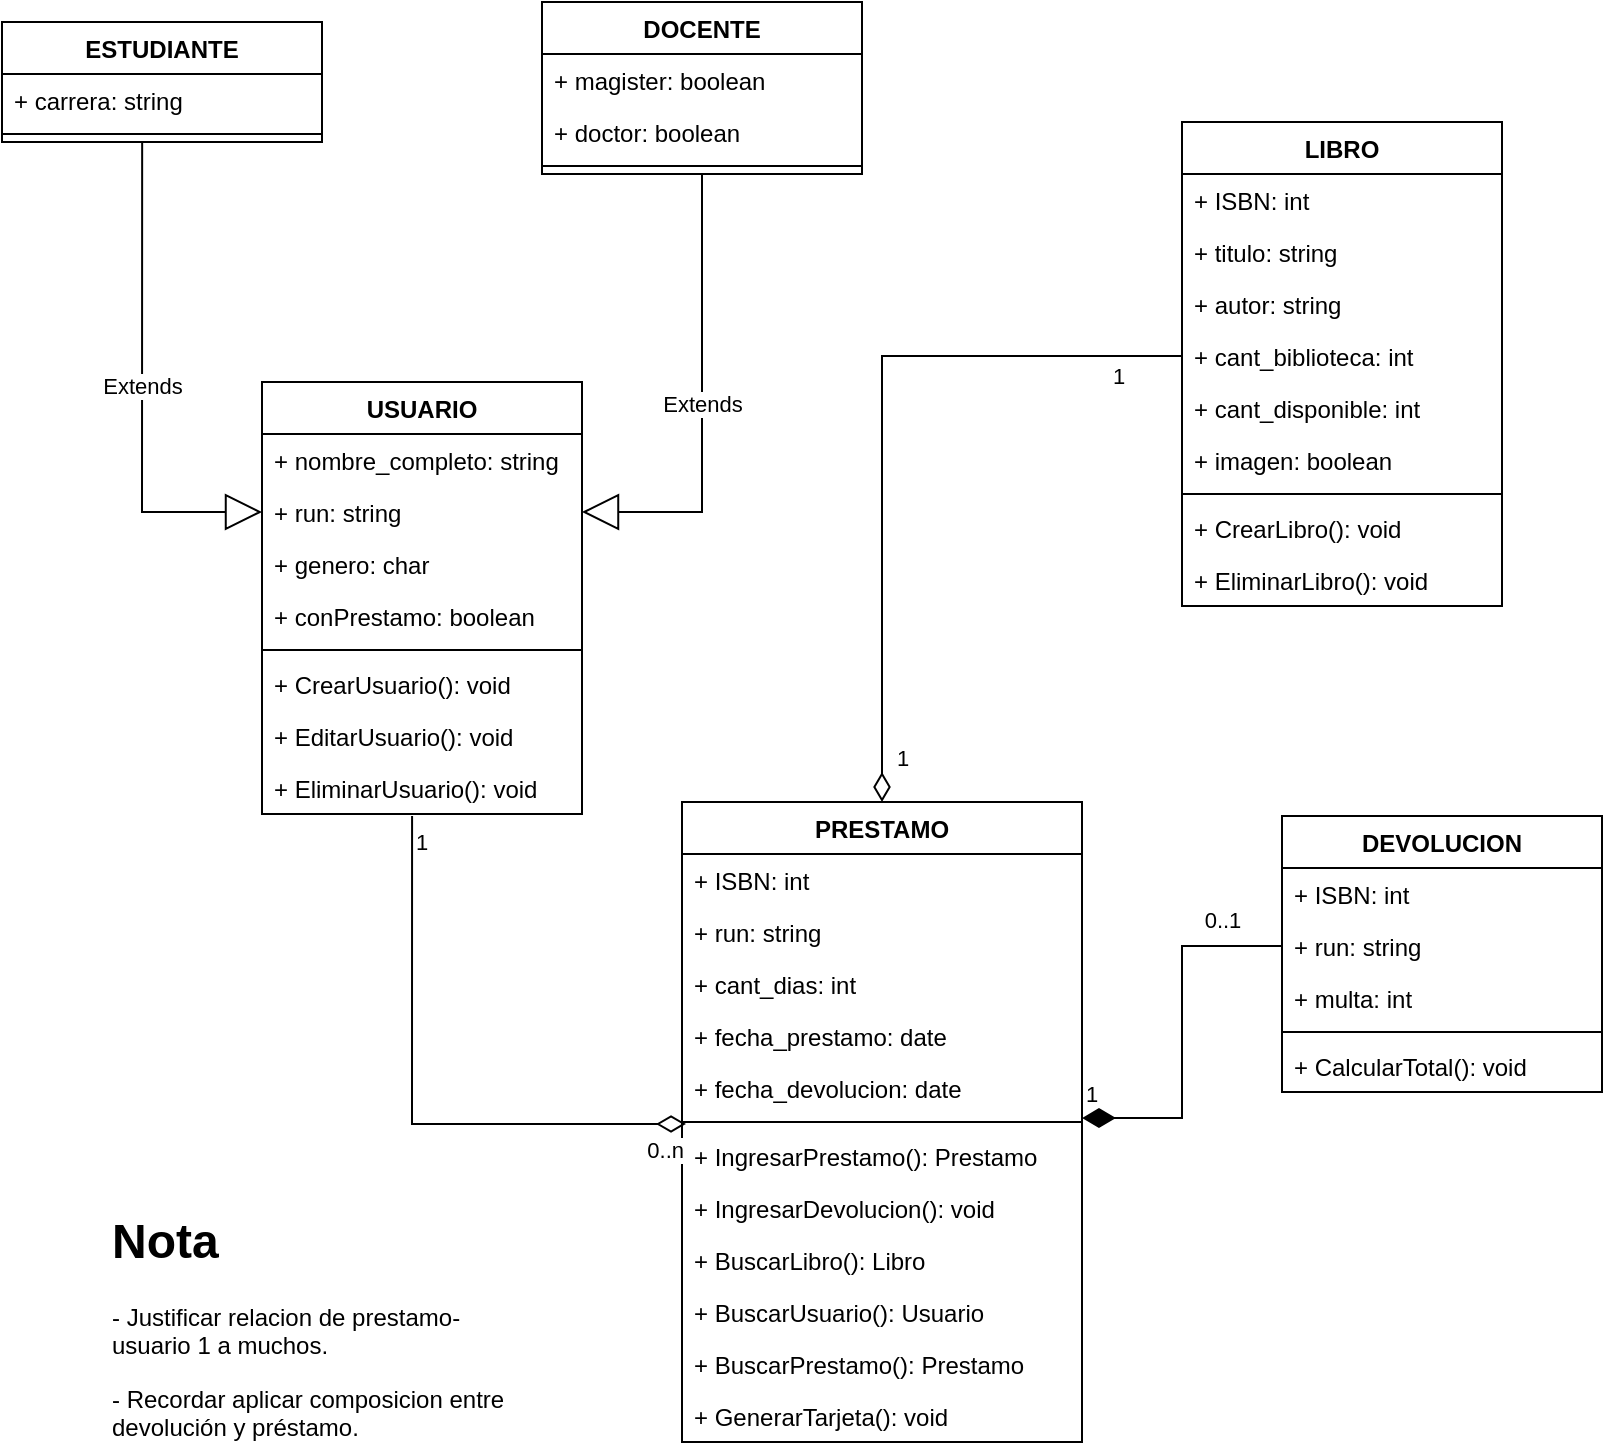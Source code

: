 <mxfile version="20.3.0" type="device" pages="3"><diagram id="mNgIBa38I0x3JVY9VRNn" name="Página-1"><mxGraphModel dx="1262" dy="861" grid="1" gridSize="10" guides="1" tooltips="1" connect="1" arrows="1" fold="1" page="1" pageScale="1" pageWidth="827" pageHeight="1169" math="0" shadow="0"><root><mxCell id="0"/><mxCell id="1" parent="0"/><mxCell id="Ks_kOupfCcNhYlyn3guV-5" value="DOCENTE" style="swimlane;fontStyle=1;align=center;verticalAlign=top;childLayout=stackLayout;horizontal=1;startSize=26;horizontalStack=0;resizeParent=1;resizeParentMax=0;resizeLast=0;collapsible=1;marginBottom=0;" parent="1" vertex="1"><mxGeometry x="280" y="40" width="160" height="86" as="geometry"/></mxCell><mxCell id="Ks_kOupfCcNhYlyn3guV-6" value="+ magister: boolean" style="text;strokeColor=none;fillColor=none;align=left;verticalAlign=top;spacingLeft=4;spacingRight=4;overflow=hidden;rotatable=0;points=[[0,0.5],[1,0.5]];portConstraint=eastwest;" parent="Ks_kOupfCcNhYlyn3guV-5" vertex="1"><mxGeometry y="26" width="160" height="26" as="geometry"/></mxCell><mxCell id="Ks_kOupfCcNhYlyn3guV-21" value="+ doctor: boolean" style="text;strokeColor=none;fillColor=none;align=left;verticalAlign=top;spacingLeft=4;spacingRight=4;overflow=hidden;rotatable=0;points=[[0,0.5],[1,0.5]];portConstraint=eastwest;" parent="Ks_kOupfCcNhYlyn3guV-5" vertex="1"><mxGeometry y="52" width="160" height="26" as="geometry"/></mxCell><mxCell id="Ks_kOupfCcNhYlyn3guV-7" value="" style="line;strokeWidth=1;fillColor=none;align=left;verticalAlign=middle;spacingTop=-1;spacingLeft=3;spacingRight=3;rotatable=0;labelPosition=right;points=[];portConstraint=eastwest;strokeColor=inherit;" parent="Ks_kOupfCcNhYlyn3guV-5" vertex="1"><mxGeometry y="78" width="160" height="8" as="geometry"/></mxCell><mxCell id="Ks_kOupfCcNhYlyn3guV-9" value="ESTUDIANTE" style="swimlane;fontStyle=1;align=center;verticalAlign=top;childLayout=stackLayout;horizontal=1;startSize=26;horizontalStack=0;resizeParent=1;resizeParentMax=0;resizeLast=0;collapsible=1;marginBottom=0;" parent="1" vertex="1"><mxGeometry x="10" y="50" width="160" height="60" as="geometry"/></mxCell><mxCell id="Ks_kOupfCcNhYlyn3guV-39" value="+ carrera: string" style="text;strokeColor=none;fillColor=none;align=left;verticalAlign=top;spacingLeft=4;spacingRight=4;overflow=hidden;rotatable=0;points=[[0,0.5],[1,0.5]];portConstraint=eastwest;" parent="Ks_kOupfCcNhYlyn3guV-9" vertex="1"><mxGeometry y="26" width="160" height="26" as="geometry"/></mxCell><mxCell id="Ks_kOupfCcNhYlyn3guV-11" value="" style="line;strokeWidth=1;fillColor=none;align=left;verticalAlign=middle;spacingTop=-1;spacingLeft=3;spacingRight=3;rotatable=0;labelPosition=right;points=[];portConstraint=eastwest;strokeColor=inherit;" parent="Ks_kOupfCcNhYlyn3guV-9" vertex="1"><mxGeometry y="52" width="160" height="8" as="geometry"/></mxCell><mxCell id="Ks_kOupfCcNhYlyn3guV-13" value="USUARIO" style="swimlane;fontStyle=1;align=center;verticalAlign=top;childLayout=stackLayout;horizontal=1;startSize=26;horizontalStack=0;resizeParent=1;resizeParentMax=0;resizeLast=0;collapsible=1;marginBottom=0;" parent="1" vertex="1"><mxGeometry x="140" y="230" width="160" height="216" as="geometry"/></mxCell><mxCell id="Ks_kOupfCcNhYlyn3guV-14" value="+ nombre_completo: string" style="text;strokeColor=none;fillColor=none;align=left;verticalAlign=top;spacingLeft=4;spacingRight=4;overflow=hidden;rotatable=0;points=[[0,0.5],[1,0.5]];portConstraint=eastwest;" parent="Ks_kOupfCcNhYlyn3guV-13" vertex="1"><mxGeometry y="26" width="160" height="26" as="geometry"/></mxCell><mxCell id="Ks_kOupfCcNhYlyn3guV-40" value="+ run: string" style="text;strokeColor=none;fillColor=none;align=left;verticalAlign=top;spacingLeft=4;spacingRight=4;overflow=hidden;rotatable=0;points=[[0,0.5],[1,0.5]];portConstraint=eastwest;" parent="Ks_kOupfCcNhYlyn3guV-13" vertex="1"><mxGeometry y="52" width="160" height="26" as="geometry"/></mxCell><mxCell id="Ks_kOupfCcNhYlyn3guV-41" value="+ genero: char" style="text;strokeColor=none;fillColor=none;align=left;verticalAlign=top;spacingLeft=4;spacingRight=4;overflow=hidden;rotatable=0;points=[[0,0.5],[1,0.5]];portConstraint=eastwest;" parent="Ks_kOupfCcNhYlyn3guV-13" vertex="1"><mxGeometry y="78" width="160" height="26" as="geometry"/></mxCell><mxCell id="ywiuVshDL7w90yFbQGKG-4" value="+ conPrestamo: boolean" style="text;strokeColor=none;fillColor=none;align=left;verticalAlign=top;spacingLeft=4;spacingRight=4;overflow=hidden;rotatable=0;points=[[0,0.5],[1,0.5]];portConstraint=eastwest;" parent="Ks_kOupfCcNhYlyn3guV-13" vertex="1"><mxGeometry y="104" width="160" height="26" as="geometry"/></mxCell><mxCell id="Ks_kOupfCcNhYlyn3guV-15" value="" style="line;strokeWidth=1;fillColor=none;align=left;verticalAlign=middle;spacingTop=-1;spacingLeft=3;spacingRight=3;rotatable=0;labelPosition=right;points=[];portConstraint=eastwest;strokeColor=inherit;" parent="Ks_kOupfCcNhYlyn3guV-13" vertex="1"><mxGeometry y="130" width="160" height="8" as="geometry"/></mxCell><mxCell id="Ks_kOupfCcNhYlyn3guV-16" value="+ CrearUsuario(): void" style="text;strokeColor=none;fillColor=none;align=left;verticalAlign=top;spacingLeft=4;spacingRight=4;overflow=hidden;rotatable=0;points=[[0,0.5],[1,0.5]];portConstraint=eastwest;" parent="Ks_kOupfCcNhYlyn3guV-13" vertex="1"><mxGeometry y="138" width="160" height="26" as="geometry"/></mxCell><mxCell id="ywiuVshDL7w90yFbQGKG-5" value="+ EditarUsuario(): void" style="text;strokeColor=none;fillColor=none;align=left;verticalAlign=top;spacingLeft=4;spacingRight=4;overflow=hidden;rotatable=0;points=[[0,0.5],[1,0.5]];portConstraint=eastwest;" parent="Ks_kOupfCcNhYlyn3guV-13" vertex="1"><mxGeometry y="164" width="160" height="26" as="geometry"/></mxCell><mxCell id="ywiuVshDL7w90yFbQGKG-6" value="+ EliminarUsuario(): void" style="text;strokeColor=none;fillColor=none;align=left;verticalAlign=top;spacingLeft=4;spacingRight=4;overflow=hidden;rotatable=0;points=[[0,0.5],[1,0.5]];portConstraint=eastwest;" parent="Ks_kOupfCcNhYlyn3guV-13" vertex="1"><mxGeometry y="190" width="160" height="26" as="geometry"/></mxCell><mxCell id="Ks_kOupfCcNhYlyn3guV-17" value="LIBRO" style="swimlane;fontStyle=1;align=center;verticalAlign=top;childLayout=stackLayout;horizontal=1;startSize=26;horizontalStack=0;resizeParent=1;resizeParentMax=0;resizeLast=0;collapsible=1;marginBottom=0;" parent="1" vertex="1"><mxGeometry x="600" y="100" width="160" height="242" as="geometry"/></mxCell><mxCell id="Ks_kOupfCcNhYlyn3guV-18" value="+ ISBN: int" style="text;strokeColor=none;fillColor=none;align=left;verticalAlign=top;spacingLeft=4;spacingRight=4;overflow=hidden;rotatable=0;points=[[0,0.5],[1,0.5]];portConstraint=eastwest;" parent="Ks_kOupfCcNhYlyn3guV-17" vertex="1"><mxGeometry y="26" width="160" height="26" as="geometry"/></mxCell><mxCell id="ywiuVshDL7w90yFbQGKG-7" value="+ titulo: string" style="text;strokeColor=none;fillColor=none;align=left;verticalAlign=top;spacingLeft=4;spacingRight=4;overflow=hidden;rotatable=0;points=[[0,0.5],[1,0.5]];portConstraint=eastwest;" parent="Ks_kOupfCcNhYlyn3guV-17" vertex="1"><mxGeometry y="52" width="160" height="26" as="geometry"/></mxCell><mxCell id="ywiuVshDL7w90yFbQGKG-8" value="+ autor: string" style="text;strokeColor=none;fillColor=none;align=left;verticalAlign=top;spacingLeft=4;spacingRight=4;overflow=hidden;rotatable=0;points=[[0,0.5],[1,0.5]];portConstraint=eastwest;" parent="Ks_kOupfCcNhYlyn3guV-17" vertex="1"><mxGeometry y="78" width="160" height="26" as="geometry"/></mxCell><mxCell id="ywiuVshDL7w90yFbQGKG-9" value="+ cant_biblioteca: int" style="text;strokeColor=none;fillColor=none;align=left;verticalAlign=top;spacingLeft=4;spacingRight=4;overflow=hidden;rotatable=0;points=[[0,0.5],[1,0.5]];portConstraint=eastwest;" parent="Ks_kOupfCcNhYlyn3guV-17" vertex="1"><mxGeometry y="104" width="160" height="26" as="geometry"/></mxCell><mxCell id="ywiuVshDL7w90yFbQGKG-10" value="+ cant_disponible: int" style="text;strokeColor=none;fillColor=none;align=left;verticalAlign=top;spacingLeft=4;spacingRight=4;overflow=hidden;rotatable=0;points=[[0,0.5],[1,0.5]];portConstraint=eastwest;" parent="Ks_kOupfCcNhYlyn3guV-17" vertex="1"><mxGeometry y="130" width="160" height="26" as="geometry"/></mxCell><mxCell id="ywiuVshDL7w90yFbQGKG-11" value="+ imagen: boolean" style="text;strokeColor=none;fillColor=none;align=left;verticalAlign=top;spacingLeft=4;spacingRight=4;overflow=hidden;rotatable=0;points=[[0,0.5],[1,0.5]];portConstraint=eastwest;" parent="Ks_kOupfCcNhYlyn3guV-17" vertex="1"><mxGeometry y="156" width="160" height="26" as="geometry"/></mxCell><mxCell id="Ks_kOupfCcNhYlyn3guV-19" value="" style="line;strokeWidth=1;fillColor=none;align=left;verticalAlign=middle;spacingTop=-1;spacingLeft=3;spacingRight=3;rotatable=0;labelPosition=right;points=[];portConstraint=eastwest;strokeColor=inherit;" parent="Ks_kOupfCcNhYlyn3guV-17" vertex="1"><mxGeometry y="182" width="160" height="8" as="geometry"/></mxCell><mxCell id="Ks_kOupfCcNhYlyn3guV-20" value="+ CrearLibro(): void" style="text;strokeColor=none;fillColor=none;align=left;verticalAlign=top;spacingLeft=4;spacingRight=4;overflow=hidden;rotatable=0;points=[[0,0.5],[1,0.5]];portConstraint=eastwest;" parent="Ks_kOupfCcNhYlyn3guV-17" vertex="1"><mxGeometry y="190" width="160" height="26" as="geometry"/></mxCell><mxCell id="ywiuVshDL7w90yFbQGKG-12" value="+ EliminarLibro(): void" style="text;strokeColor=none;fillColor=none;align=left;verticalAlign=top;spacingLeft=4;spacingRight=4;overflow=hidden;rotatable=0;points=[[0,0.5],[1,0.5]];portConstraint=eastwest;" parent="Ks_kOupfCcNhYlyn3guV-17" vertex="1"><mxGeometry y="216" width="160" height="26" as="geometry"/></mxCell><mxCell id="ywiuVshDL7w90yFbQGKG-24" value="PRESTAMO" style="swimlane;fontStyle=1;align=center;verticalAlign=top;childLayout=stackLayout;horizontal=1;startSize=26;horizontalStack=0;resizeParent=1;resizeParentMax=0;resizeLast=0;collapsible=1;marginBottom=0;" parent="1" vertex="1"><mxGeometry x="350" y="440" width="200" height="320" as="geometry"/></mxCell><mxCell id="ywiuVshDL7w90yFbQGKG-25" value="+ ISBN: int" style="text;strokeColor=none;fillColor=none;align=left;verticalAlign=top;spacingLeft=4;spacingRight=4;overflow=hidden;rotatable=0;points=[[0,0.5],[1,0.5]];portConstraint=eastwest;" parent="ywiuVshDL7w90yFbQGKG-24" vertex="1"><mxGeometry y="26" width="200" height="26" as="geometry"/></mxCell><mxCell id="ywiuVshDL7w90yFbQGKG-26" value="+ run: string" style="text;strokeColor=none;fillColor=none;align=left;verticalAlign=top;spacingLeft=4;spacingRight=4;overflow=hidden;rotatable=0;points=[[0,0.5],[1,0.5]];portConstraint=eastwest;" parent="ywiuVshDL7w90yFbQGKG-24" vertex="1"><mxGeometry y="52" width="200" height="26" as="geometry"/></mxCell><mxCell id="ywiuVshDL7w90yFbQGKG-39" value="+ cant_dias: int" style="text;strokeColor=none;fillColor=none;align=left;verticalAlign=top;spacingLeft=4;spacingRight=4;overflow=hidden;rotatable=0;points=[[0,0.5],[1,0.5]];portConstraint=eastwest;" parent="ywiuVshDL7w90yFbQGKG-24" vertex="1"><mxGeometry y="78" width="200" height="26" as="geometry"/></mxCell><mxCell id="ywiuVshDL7w90yFbQGKG-29" value="+ fecha_prestamo: date" style="text;strokeColor=none;fillColor=none;align=left;verticalAlign=top;spacingLeft=4;spacingRight=4;overflow=hidden;rotatable=0;points=[[0,0.5],[1,0.5]];portConstraint=eastwest;" parent="ywiuVshDL7w90yFbQGKG-24" vertex="1"><mxGeometry y="104" width="200" height="26" as="geometry"/></mxCell><mxCell id="ywiuVshDL7w90yFbQGKG-40" value="+ fecha_devolucion: date" style="text;strokeColor=none;fillColor=none;align=left;verticalAlign=top;spacingLeft=4;spacingRight=4;overflow=hidden;rotatable=0;points=[[0,0.5],[1,0.5]];portConstraint=eastwest;" parent="ywiuVshDL7w90yFbQGKG-24" vertex="1"><mxGeometry y="130" width="200" height="26" as="geometry"/></mxCell><mxCell id="ywiuVshDL7w90yFbQGKG-30" value="" style="line;strokeWidth=1;fillColor=none;align=left;verticalAlign=middle;spacingTop=-1;spacingLeft=3;spacingRight=3;rotatable=0;labelPosition=right;points=[];portConstraint=eastwest;strokeColor=inherit;" parent="ywiuVshDL7w90yFbQGKG-24" vertex="1"><mxGeometry y="156" width="200" height="8" as="geometry"/></mxCell><mxCell id="ywiuVshDL7w90yFbQGKG-42" value="+ IngresarPrestamo(): Prestamo" style="text;strokeColor=none;fillColor=none;align=left;verticalAlign=top;spacingLeft=4;spacingRight=4;overflow=hidden;rotatable=0;points=[[0,0.5],[1,0.5]];portConstraint=eastwest;" parent="ywiuVshDL7w90yFbQGKG-24" vertex="1"><mxGeometry y="164" width="200" height="26" as="geometry"/></mxCell><mxCell id="ywiuVshDL7w90yFbQGKG-44" value="+ IngresarDevolucion(): void" style="text;strokeColor=none;fillColor=none;align=left;verticalAlign=top;spacingLeft=4;spacingRight=4;overflow=hidden;rotatable=0;points=[[0,0.5],[1,0.5]];portConstraint=eastwest;" parent="ywiuVshDL7w90yFbQGKG-24" vertex="1"><mxGeometry y="190" width="200" height="26" as="geometry"/></mxCell><mxCell id="ywiuVshDL7w90yFbQGKG-45" value="+ BuscarLibro(): Libro" style="text;strokeColor=none;fillColor=none;align=left;verticalAlign=top;spacingLeft=4;spacingRight=4;overflow=hidden;rotatable=0;points=[[0,0.5],[1,0.5]];portConstraint=eastwest;" parent="ywiuVshDL7w90yFbQGKG-24" vertex="1"><mxGeometry y="216" width="200" height="26" as="geometry"/></mxCell><mxCell id="ywiuVshDL7w90yFbQGKG-46" value="+ BuscarUsuario(): Usuario" style="text;strokeColor=none;fillColor=none;align=left;verticalAlign=top;spacingLeft=4;spacingRight=4;overflow=hidden;rotatable=0;points=[[0,0.5],[1,0.5]];portConstraint=eastwest;" parent="ywiuVshDL7w90yFbQGKG-24" vertex="1"><mxGeometry y="242" width="200" height="26" as="geometry"/></mxCell><mxCell id="ywiuVshDL7w90yFbQGKG-47" value="+ BuscarPrestamo(): Prestamo" style="text;strokeColor=none;fillColor=none;align=left;verticalAlign=top;spacingLeft=4;spacingRight=4;overflow=hidden;rotatable=0;points=[[0,0.5],[1,0.5]];portConstraint=eastwest;" parent="ywiuVshDL7w90yFbQGKG-24" vertex="1"><mxGeometry y="268" width="200" height="26" as="geometry"/></mxCell><mxCell id="ywiuVshDL7w90yFbQGKG-41" value="+ GenerarTarjeta(): void" style="text;strokeColor=none;fillColor=none;align=left;verticalAlign=top;spacingLeft=4;spacingRight=4;overflow=hidden;rotatable=0;points=[[0,0.5],[1,0.5]];portConstraint=eastwest;" parent="ywiuVshDL7w90yFbQGKG-24" vertex="1"><mxGeometry y="294" width="200" height="26" as="geometry"/></mxCell><mxCell id="ywiuVshDL7w90yFbQGKG-48" value="DEVOLUCION" style="swimlane;fontStyle=1;align=center;verticalAlign=top;childLayout=stackLayout;horizontal=1;startSize=26;horizontalStack=0;resizeParent=1;resizeParentMax=0;resizeLast=0;collapsible=1;marginBottom=0;" parent="1" vertex="1"><mxGeometry x="650" y="447" width="160" height="138" as="geometry"/></mxCell><mxCell id="ywiuVshDL7w90yFbQGKG-49" value="+ ISBN: int" style="text;strokeColor=none;fillColor=none;align=left;verticalAlign=top;spacingLeft=4;spacingRight=4;overflow=hidden;rotatable=0;points=[[0,0.5],[1,0.5]];portConstraint=eastwest;" parent="ywiuVshDL7w90yFbQGKG-48" vertex="1"><mxGeometry y="26" width="160" height="26" as="geometry"/></mxCell><mxCell id="ywiuVshDL7w90yFbQGKG-50" value="+ run: string" style="text;strokeColor=none;fillColor=none;align=left;verticalAlign=top;spacingLeft=4;spacingRight=4;overflow=hidden;rotatable=0;points=[[0,0.5],[1,0.5]];portConstraint=eastwest;" parent="ywiuVshDL7w90yFbQGKG-48" vertex="1"><mxGeometry y="52" width="160" height="26" as="geometry"/></mxCell><mxCell id="a4HyWnvwHdu7u4Hzzxh6-2" value="+ multa: int" style="text;strokeColor=none;fillColor=none;align=left;verticalAlign=top;spacingLeft=4;spacingRight=4;overflow=hidden;rotatable=0;points=[[0,0.5],[1,0.5]];portConstraint=eastwest;" parent="ywiuVshDL7w90yFbQGKG-48" vertex="1"><mxGeometry y="78" width="160" height="26" as="geometry"/></mxCell><mxCell id="ywiuVshDL7w90yFbQGKG-55" value="" style="line;strokeWidth=1;fillColor=none;align=left;verticalAlign=middle;spacingTop=-1;spacingLeft=3;spacingRight=3;rotatable=0;labelPosition=right;points=[];portConstraint=eastwest;strokeColor=inherit;" parent="ywiuVshDL7w90yFbQGKG-48" vertex="1"><mxGeometry y="104" width="160" height="8" as="geometry"/></mxCell><mxCell id="ywiuVshDL7w90yFbQGKG-57" value="+ CalcularTotal(): void" style="text;strokeColor=none;fillColor=none;align=left;verticalAlign=top;spacingLeft=4;spacingRight=4;overflow=hidden;rotatable=0;points=[[0,0.5],[1,0.5]];portConstraint=eastwest;" parent="ywiuVshDL7w90yFbQGKG-48" vertex="1"><mxGeometry y="112" width="160" height="26" as="geometry"/></mxCell><mxCell id="a4HyWnvwHdu7u4Hzzxh6-3" value="1" style="endArrow=none;html=1;endSize=12;startArrow=diamondThin;startSize=14;startFill=1;edgeStyle=orthogonalEdgeStyle;align=left;verticalAlign=bottom;rounded=0;entryX=0;entryY=0.5;entryDx=0;entryDy=0;exitX=1;exitY=0.25;exitDx=0;exitDy=0;endFill=0;exitPerimeter=0;" parent="1" source="ywiuVshDL7w90yFbQGKG-30" target="ywiuVshDL7w90yFbQGKG-50" edge="1"><mxGeometry x="-1" y="3" relative="1" as="geometry"><mxPoint x="420" y="290" as="sourcePoint"/><mxPoint x="580" y="290" as="targetPoint"/></mxGeometry></mxCell><mxCell id="0SvaLJm8s6YwxKDm9lEc-1" value="0..1" style="edgeLabel;html=1;align=center;verticalAlign=middle;resizable=0;points=[];" vertex="1" connectable="0" parent="a4HyWnvwHdu7u4Hzzxh6-3"><mxGeometry x="0.68" y="-3" relative="1" as="geometry"><mxPoint y="-16" as="offset"/></mxGeometry></mxCell><mxCell id="a4HyWnvwHdu7u4Hzzxh6-4" value="" style="endArrow=diamondThin;html=1;endSize=12;startArrow=none;startSize=14;startFill=0;edgeStyle=orthogonalEdgeStyle;rounded=0;exitX=0.469;exitY=1.038;exitDx=0;exitDy=0;entryX=0.01;entryY=1.192;entryDx=0;entryDy=0;endFill=0;entryPerimeter=0;exitPerimeter=0;" parent="1" source="ywiuVshDL7w90yFbQGKG-6" target="ywiuVshDL7w90yFbQGKG-40" edge="1"><mxGeometry relative="1" as="geometry"><mxPoint x="300" y="347" as="sourcePoint"/><mxPoint x="300" y="610" as="targetPoint"/></mxGeometry></mxCell><mxCell id="a4HyWnvwHdu7u4Hzzxh6-5" value="1" style="edgeLabel;resizable=0;html=1;align=left;verticalAlign=top;" parent="a4HyWnvwHdu7u4Hzzxh6-4" connectable="0" vertex="1"><mxGeometry x="-1" relative="1" as="geometry"/></mxCell><mxCell id="a4HyWnvwHdu7u4Hzzxh6-6" value="0..n" style="edgeLabel;resizable=0;html=1;align=right;verticalAlign=top;" parent="a4HyWnvwHdu7u4Hzzxh6-4" connectable="0" vertex="1"><mxGeometry x="1" relative="1" as="geometry"/></mxCell><mxCell id="a4HyWnvwHdu7u4Hzzxh6-7" value="Extends" style="endArrow=block;endSize=16;endFill=0;html=1;rounded=0;exitX=0.5;exitY=1;exitDx=0;exitDy=0;entryX=1;entryY=0.5;entryDx=0;entryDy=0;" parent="1" source="Ks_kOupfCcNhYlyn3guV-5" target="Ks_kOupfCcNhYlyn3guV-40" edge="1"><mxGeometry width="160" relative="1" as="geometry"><mxPoint x="354.08" y="151.012" as="sourcePoint"/><mxPoint x="470" y="270" as="targetPoint"/><Array as="points"><mxPoint x="360" y="295"/></Array></mxGeometry></mxCell><mxCell id="a4HyWnvwHdu7u4Hzzxh6-9" value="Extends" style="endArrow=block;endSize=16;endFill=0;html=1;rounded=0;entryX=0;entryY=0.5;entryDx=0;entryDy=0;exitX=0.438;exitY=1;exitDx=0;exitDy=0;exitPerimeter=0;" parent="1" source="Ks_kOupfCcNhYlyn3guV-11" target="Ks_kOupfCcNhYlyn3guV-40" edge="1"><mxGeometry width="160" relative="1" as="geometry"><mxPoint x="80" y="110" as="sourcePoint"/><mxPoint y="313.99" as="targetPoint"/><Array as="points"><mxPoint x="80" y="295"/></Array></mxGeometry></mxCell><mxCell id="a4HyWnvwHdu7u4Hzzxh6-10" value="" style="endArrow=diamondThin;html=1;endSize=12;startArrow=none;startSize=14;startFill=0;edgeStyle=orthogonalEdgeStyle;align=left;verticalAlign=bottom;rounded=0;entryX=0.5;entryY=0;entryDx=0;entryDy=0;endFill=0;exitX=0;exitY=0.5;exitDx=0;exitDy=0;" parent="1" source="ywiuVshDL7w90yFbQGKG-9" target="ywiuVshDL7w90yFbQGKG-24" edge="1"><mxGeometry x="-1" y="3" relative="1" as="geometry"><mxPoint x="550" y="160" as="sourcePoint"/><mxPoint x="580" y="370" as="targetPoint"/></mxGeometry></mxCell><mxCell id="a4HyWnvwHdu7u4Hzzxh6-15" value="1" style="edgeLabel;html=1;align=center;verticalAlign=middle;resizable=0;points=[];" parent="a4HyWnvwHdu7u4Hzzxh6-10" vertex="1" connectable="0"><mxGeometry x="0.878" y="3" relative="1" as="geometry"><mxPoint x="7" y="1" as="offset"/></mxGeometry></mxCell><mxCell id="a4HyWnvwHdu7u4Hzzxh6-16" value="1" style="edgeLabel;html=1;align=center;verticalAlign=middle;resizable=0;points=[];" parent="a4HyWnvwHdu7u4Hzzxh6-10" vertex="1" connectable="0"><mxGeometry x="-0.883" relative="1" as="geometry"><mxPoint x="-10" y="10" as="offset"/></mxGeometry></mxCell><mxCell id="a4HyWnvwHdu7u4Hzzxh6-17" value="&lt;h1&gt;Nota&lt;/h1&gt;&lt;p&gt;- Justificar relacion de prestamo-usuario 1 a muchos.&lt;/p&gt;&lt;p&gt;- Recordar aplicar composicion entre devolución y préstamo.&lt;/p&gt;" style="text;html=1;strokeColor=none;fillColor=none;spacing=5;spacingTop=-20;whiteSpace=wrap;overflow=hidden;rounded=0;" parent="1" vertex="1"><mxGeometry x="60" y="640" width="220" height="120" as="geometry"/></mxCell></root></mxGraphModel></diagram><diagram id="lPnefy8IGAxARfAvp4rN" name="Página-2"><mxGraphModel dx="1422" dy="865" grid="1" gridSize="10" guides="1" tooltips="1" connect="1" arrows="1" fold="1" page="1" pageScale="1" pageWidth="827" pageHeight="1169" math="0" shadow="0"><root><mxCell id="0"/><mxCell id="1" parent="0"/><mxCell id="mWKZ7ZZ4ZUN2fUDsAPJV-1" value="Figura" style="swimlane;fontStyle=1;align=center;verticalAlign=top;childLayout=stackLayout;horizontal=1;startSize=26;horizontalStack=0;resizeParent=1;resizeParentMax=0;resizeLast=0;collapsible=1;marginBottom=0;" parent="1" vertex="1"><mxGeometry x="360" y="80" width="160" height="86" as="geometry"/></mxCell><mxCell id="mWKZ7ZZ4ZUN2fUDsAPJV-3" value="" style="line;strokeWidth=1;fillColor=none;align=left;verticalAlign=middle;spacingTop=-1;spacingLeft=3;spacingRight=3;rotatable=0;labelPosition=right;points=[];portConstraint=eastwest;strokeColor=inherit;" parent="mWKZ7ZZ4ZUN2fUDsAPJV-1" vertex="1"><mxGeometry y="26" width="160" height="8" as="geometry"/></mxCell><mxCell id="mWKZ7ZZ4ZUN2fUDsAPJV-4" value="+ calcularArea(): double&#10;" style="text;strokeColor=none;fillColor=none;align=left;verticalAlign=top;spacingLeft=4;spacingRight=4;overflow=hidden;rotatable=0;points=[[0,0.5],[1,0.5]];portConstraint=eastwest;" parent="mWKZ7ZZ4ZUN2fUDsAPJV-1" vertex="1"><mxGeometry y="34" width="160" height="26" as="geometry"/></mxCell><mxCell id="mWKZ7ZZ4ZUN2fUDsAPJV-5" value="+ calcularPerímetro(): double&#10;" style="text;strokeColor=none;fillColor=none;align=left;verticalAlign=top;spacingLeft=4;spacingRight=4;overflow=hidden;rotatable=0;points=[[0,0.5],[1,0.5]];portConstraint=eastwest;" parent="mWKZ7ZZ4ZUN2fUDsAPJV-1" vertex="1"><mxGeometry y="60" width="160" height="26" as="geometry"/></mxCell><mxCell id="mWKZ7ZZ4ZUN2fUDsAPJV-6" value="Cuadrado" style="swimlane;fontStyle=1;align=center;verticalAlign=top;childLayout=stackLayout;horizontal=1;startSize=26;horizontalStack=0;resizeParent=1;resizeParentMax=0;resizeLast=0;collapsible=1;marginBottom=0;" parent="1" vertex="1"><mxGeometry x="40" y="240" width="160" height="138" as="geometry"/></mxCell><mxCell id="mWKZ7ZZ4ZUN2fUDsAPJV-7" value="- lado: double" style="text;strokeColor=none;fillColor=none;align=left;verticalAlign=top;spacingLeft=4;spacingRight=4;overflow=hidden;rotatable=0;points=[[0,0.5],[1,0.5]];portConstraint=eastwest;" parent="mWKZ7ZZ4ZUN2fUDsAPJV-6" vertex="1"><mxGeometry y="26" width="160" height="26" as="geometry"/></mxCell><mxCell id="mWKZ7ZZ4ZUN2fUDsAPJV-8" value="" style="line;strokeWidth=1;fillColor=none;align=left;verticalAlign=middle;spacingTop=-1;spacingLeft=3;spacingRight=3;rotatable=0;labelPosition=right;points=[];portConstraint=eastwest;strokeColor=inherit;" parent="mWKZ7ZZ4ZUN2fUDsAPJV-6" vertex="1"><mxGeometry y="52" width="160" height="8" as="geometry"/></mxCell><mxCell id="mWKZ7ZZ4ZUN2fUDsAPJV-12" value="+ calcularArea(): double&#10;" style="text;strokeColor=none;fillColor=none;align=left;verticalAlign=top;spacingLeft=4;spacingRight=4;overflow=hidden;rotatable=0;points=[[0,0.5],[1,0.5]];portConstraint=eastwest;" parent="mWKZ7ZZ4ZUN2fUDsAPJV-6" vertex="1"><mxGeometry y="60" width="160" height="26" as="geometry"/></mxCell><mxCell id="mWKZ7ZZ4ZUN2fUDsAPJV-13" value="+ calcularPerímetro(): double&#10;" style="text;strokeColor=none;fillColor=none;align=left;verticalAlign=top;spacingLeft=4;spacingRight=4;overflow=hidden;rotatable=0;points=[[0,0.5],[1,0.5]];portConstraint=eastwest;" parent="mWKZ7ZZ4ZUN2fUDsAPJV-6" vertex="1"><mxGeometry y="86" width="160" height="26" as="geometry"/></mxCell><mxCell id="mWKZ7ZZ4ZUN2fUDsAPJV-10" value="+ toString(): String" style="text;strokeColor=none;fillColor=none;align=left;verticalAlign=top;spacingLeft=4;spacingRight=4;overflow=hidden;rotatable=0;points=[[0,0.5],[1,0.5]];portConstraint=eastwest;" parent="mWKZ7ZZ4ZUN2fUDsAPJV-6" vertex="1"><mxGeometry y="112" width="160" height="26" as="geometry"/></mxCell><mxCell id="mWKZ7ZZ4ZUN2fUDsAPJV-18" value="Rectangulo" style="swimlane;fontStyle=1;align=center;verticalAlign=top;childLayout=stackLayout;horizontal=1;startSize=26;horizontalStack=0;resizeParent=1;resizeParentMax=0;resizeLast=0;collapsible=1;marginBottom=0;" parent="1" vertex="1"><mxGeometry x="240" y="240" width="160" height="164" as="geometry"/></mxCell><mxCell id="mWKZ7ZZ4ZUN2fUDsAPJV-19" value="- base: double" style="text;strokeColor=none;fillColor=none;align=left;verticalAlign=top;spacingLeft=4;spacingRight=4;overflow=hidden;rotatable=0;points=[[0,0.5],[1,0.5]];portConstraint=eastwest;" parent="mWKZ7ZZ4ZUN2fUDsAPJV-18" vertex="1"><mxGeometry y="26" width="160" height="26" as="geometry"/></mxCell><mxCell id="mWKZ7ZZ4ZUN2fUDsAPJV-24" value="- altura: double" style="text;strokeColor=none;fillColor=none;align=left;verticalAlign=top;spacingLeft=4;spacingRight=4;overflow=hidden;rotatable=0;points=[[0,0.5],[1,0.5]];portConstraint=eastwest;" parent="mWKZ7ZZ4ZUN2fUDsAPJV-18" vertex="1"><mxGeometry y="52" width="160" height="26" as="geometry"/></mxCell><mxCell id="mWKZ7ZZ4ZUN2fUDsAPJV-20" value="" style="line;strokeWidth=1;fillColor=none;align=left;verticalAlign=middle;spacingTop=-1;spacingLeft=3;spacingRight=3;rotatable=0;labelPosition=right;points=[];portConstraint=eastwest;strokeColor=inherit;" parent="mWKZ7ZZ4ZUN2fUDsAPJV-18" vertex="1"><mxGeometry y="78" width="160" height="8" as="geometry"/></mxCell><mxCell id="mWKZ7ZZ4ZUN2fUDsAPJV-21" value="+ calcularArea(): double&#10;" style="text;strokeColor=none;fillColor=none;align=left;verticalAlign=top;spacingLeft=4;spacingRight=4;overflow=hidden;rotatable=0;points=[[0,0.5],[1,0.5]];portConstraint=eastwest;" parent="mWKZ7ZZ4ZUN2fUDsAPJV-18" vertex="1"><mxGeometry y="86" width="160" height="26" as="geometry"/></mxCell><mxCell id="mWKZ7ZZ4ZUN2fUDsAPJV-22" value="+ calcularPerímetro(): double&#10;" style="text;strokeColor=none;fillColor=none;align=left;verticalAlign=top;spacingLeft=4;spacingRight=4;overflow=hidden;rotatable=0;points=[[0,0.5],[1,0.5]];portConstraint=eastwest;" parent="mWKZ7ZZ4ZUN2fUDsAPJV-18" vertex="1"><mxGeometry y="112" width="160" height="26" as="geometry"/></mxCell><mxCell id="mWKZ7ZZ4ZUN2fUDsAPJV-23" value="+ toString(): String" style="text;strokeColor=none;fillColor=none;align=left;verticalAlign=top;spacingLeft=4;spacingRight=4;overflow=hidden;rotatable=0;points=[[0,0.5],[1,0.5]];portConstraint=eastwest;" parent="mWKZ7ZZ4ZUN2fUDsAPJV-18" vertex="1"><mxGeometry y="138" width="160" height="26" as="geometry"/></mxCell><mxCell id="mWKZ7ZZ4ZUN2fUDsAPJV-25" value="Triangulo" style="swimlane;fontStyle=1;align=center;verticalAlign=top;childLayout=stackLayout;horizontal=1;startSize=26;horizontalStack=0;resizeParent=1;resizeParentMax=0;resizeLast=0;collapsible=1;marginBottom=0;" parent="1" vertex="1"><mxGeometry x="480" y="240" width="160" height="190" as="geometry"/></mxCell><mxCell id="mWKZ7ZZ4ZUN2fUDsAPJV-26" value="- ladoA: double" style="text;strokeColor=none;fillColor=none;align=left;verticalAlign=top;spacingLeft=4;spacingRight=4;overflow=hidden;rotatable=0;points=[[0,0.5],[1,0.5]];portConstraint=eastwest;" parent="mWKZ7ZZ4ZUN2fUDsAPJV-25" vertex="1"><mxGeometry y="26" width="160" height="26" as="geometry"/></mxCell><mxCell id="mWKZ7ZZ4ZUN2fUDsAPJV-27" value="- ladoB: double" style="text;strokeColor=none;fillColor=none;align=left;verticalAlign=top;spacingLeft=4;spacingRight=4;overflow=hidden;rotatable=0;points=[[0,0.5],[1,0.5]];portConstraint=eastwest;" parent="mWKZ7ZZ4ZUN2fUDsAPJV-25" vertex="1"><mxGeometry y="52" width="160" height="26" as="geometry"/></mxCell><mxCell id="mWKZ7ZZ4ZUN2fUDsAPJV-32" value="- ladoC: double" style="text;strokeColor=none;fillColor=none;align=left;verticalAlign=top;spacingLeft=4;spacingRight=4;overflow=hidden;rotatable=0;points=[[0,0.5],[1,0.5]];portConstraint=eastwest;" parent="mWKZ7ZZ4ZUN2fUDsAPJV-25" vertex="1"><mxGeometry y="78" width="160" height="26" as="geometry"/></mxCell><mxCell id="mWKZ7ZZ4ZUN2fUDsAPJV-28" value="" style="line;strokeWidth=1;fillColor=none;align=left;verticalAlign=middle;spacingTop=-1;spacingLeft=3;spacingRight=3;rotatable=0;labelPosition=right;points=[];portConstraint=eastwest;strokeColor=inherit;" parent="mWKZ7ZZ4ZUN2fUDsAPJV-25" vertex="1"><mxGeometry y="104" width="160" height="8" as="geometry"/></mxCell><mxCell id="mWKZ7ZZ4ZUN2fUDsAPJV-29" value="+ calcularArea(): double&#10;" style="text;strokeColor=none;fillColor=none;align=left;verticalAlign=top;spacingLeft=4;spacingRight=4;overflow=hidden;rotatable=0;points=[[0,0.5],[1,0.5]];portConstraint=eastwest;" parent="mWKZ7ZZ4ZUN2fUDsAPJV-25" vertex="1"><mxGeometry y="112" width="160" height="26" as="geometry"/></mxCell><mxCell id="mWKZ7ZZ4ZUN2fUDsAPJV-30" value="+ calcularPerímetro(): double&#10;" style="text;strokeColor=none;fillColor=none;align=left;verticalAlign=top;spacingLeft=4;spacingRight=4;overflow=hidden;rotatable=0;points=[[0,0.5],[1,0.5]];portConstraint=eastwest;" parent="mWKZ7ZZ4ZUN2fUDsAPJV-25" vertex="1"><mxGeometry y="138" width="160" height="26" as="geometry"/></mxCell><mxCell id="mWKZ7ZZ4ZUN2fUDsAPJV-31" value="+ toString(): String" style="text;strokeColor=none;fillColor=none;align=left;verticalAlign=top;spacingLeft=4;spacingRight=4;overflow=hidden;rotatable=0;points=[[0,0.5],[1,0.5]];portConstraint=eastwest;" parent="mWKZ7ZZ4ZUN2fUDsAPJV-25" vertex="1"><mxGeometry y="164" width="160" height="26" as="geometry"/></mxCell><mxCell id="mWKZ7ZZ4ZUN2fUDsAPJV-33" value="Circulo" style="swimlane;fontStyle=1;align=center;verticalAlign=top;childLayout=stackLayout;horizontal=1;startSize=26;horizontalStack=0;resizeParent=1;resizeParentMax=0;resizeLast=0;collapsible=1;marginBottom=0;" parent="1" vertex="1"><mxGeometry x="680" y="240" width="160" height="164" as="geometry"/></mxCell><mxCell id="mWKZ7ZZ4ZUN2fUDsAPJV-34" value="- radio: double" style="text;strokeColor=none;fillColor=none;align=left;verticalAlign=top;spacingLeft=4;spacingRight=4;overflow=hidden;rotatable=0;points=[[0,0.5],[1,0.5]];portConstraint=eastwest;" parent="mWKZ7ZZ4ZUN2fUDsAPJV-33" vertex="1"><mxGeometry y="26" width="160" height="26" as="geometry"/></mxCell><mxCell id="mWKZ7ZZ4ZUN2fUDsAPJV-35" value="" style="line;strokeWidth=1;fillColor=none;align=left;verticalAlign=middle;spacingTop=-1;spacingLeft=3;spacingRight=3;rotatable=0;labelPosition=right;points=[];portConstraint=eastwest;strokeColor=inherit;" parent="mWKZ7ZZ4ZUN2fUDsAPJV-33" vertex="1"><mxGeometry y="52" width="160" height="8" as="geometry"/></mxCell><mxCell id="mWKZ7ZZ4ZUN2fUDsAPJV-36" value="+ calcularArea(): double&#10;" style="text;strokeColor=none;fillColor=none;align=left;verticalAlign=top;spacingLeft=4;spacingRight=4;overflow=hidden;rotatable=0;points=[[0,0.5],[1,0.5]];portConstraint=eastwest;" parent="mWKZ7ZZ4ZUN2fUDsAPJV-33" vertex="1"><mxGeometry y="60" width="160" height="26" as="geometry"/></mxCell><mxCell id="mWKZ7ZZ4ZUN2fUDsAPJV-37" value="+ calcularPerímetro(): double&#10;" style="text;strokeColor=none;fillColor=none;align=left;verticalAlign=top;spacingLeft=4;spacingRight=4;overflow=hidden;rotatable=0;points=[[0,0.5],[1,0.5]];portConstraint=eastwest;" parent="mWKZ7ZZ4ZUN2fUDsAPJV-33" vertex="1"><mxGeometry y="86" width="160" height="26" as="geometry"/></mxCell><mxCell id="mWKZ7ZZ4ZUN2fUDsAPJV-39" value="+ calcularDiametro(): double&#10;" style="text;strokeColor=none;fillColor=none;align=left;verticalAlign=top;spacingLeft=4;spacingRight=4;overflow=hidden;rotatable=0;points=[[0,0.5],[1,0.5]];portConstraint=eastwest;" parent="mWKZ7ZZ4ZUN2fUDsAPJV-33" vertex="1"><mxGeometry y="112" width="160" height="26" as="geometry"/></mxCell><mxCell id="mWKZ7ZZ4ZUN2fUDsAPJV-38" value="+ toString(): String" style="text;strokeColor=none;fillColor=none;align=left;verticalAlign=top;spacingLeft=4;spacingRight=4;overflow=hidden;rotatable=0;points=[[0,0.5],[1,0.5]];portConstraint=eastwest;" parent="mWKZ7ZZ4ZUN2fUDsAPJV-33" vertex="1"><mxGeometry y="138" width="160" height="26" as="geometry"/></mxCell><mxCell id="mWKZ7ZZ4ZUN2fUDsAPJV-40" value="Extends" style="endArrow=block;endSize=16;endFill=0;html=1;rounded=0;exitX=0.5;exitY=0;exitDx=0;exitDy=0;entryX=0;entryY=0.5;entryDx=0;entryDy=0;" parent="1" source="mWKZ7ZZ4ZUN2fUDsAPJV-6" target="mWKZ7ZZ4ZUN2fUDsAPJV-4" edge="1"><mxGeometry width="160" relative="1" as="geometry"><mxPoint x="200" y="200" as="sourcePoint"/><mxPoint x="360" y="200" as="targetPoint"/><Array as="points"><mxPoint x="120" y="130"/></Array></mxGeometry></mxCell><mxCell id="mWKZ7ZZ4ZUN2fUDsAPJV-41" value="Extends" style="endArrow=block;endSize=16;endFill=0;html=1;rounded=0;exitX=0.5;exitY=0;exitDx=0;exitDy=0;" parent="1" source="mWKZ7ZZ4ZUN2fUDsAPJV-18" edge="1"><mxGeometry width="160" relative="1" as="geometry"><mxPoint x="310" y="210" as="sourcePoint"/><mxPoint x="400" y="170" as="targetPoint"/><Array as="points"><mxPoint x="320" y="200"/><mxPoint x="400" y="200"/></Array></mxGeometry></mxCell><mxCell id="mWKZ7ZZ4ZUN2fUDsAPJV-42" value="Extends" style="endArrow=block;endSize=16;endFill=0;html=1;rounded=0;exitX=0.5;exitY=0;exitDx=0;exitDy=0;entryX=1;entryY=0.5;entryDx=0;entryDy=0;" parent="1" source="mWKZ7ZZ4ZUN2fUDsAPJV-33" target="mWKZ7ZZ4ZUN2fUDsAPJV-4" edge="1"><mxGeometry width="160" relative="1" as="geometry"><mxPoint x="580" y="150" as="sourcePoint"/><mxPoint x="740" y="150" as="targetPoint"/><Array as="points"><mxPoint x="760" y="130"/></Array></mxGeometry></mxCell><mxCell id="mWKZ7ZZ4ZUN2fUDsAPJV-43" value="Extends" style="endArrow=block;endSize=16;endFill=0;html=1;rounded=0;exitX=0.5;exitY=0;exitDx=0;exitDy=0;" parent="1" source="mWKZ7ZZ4ZUN2fUDsAPJV-25" edge="1"><mxGeometry width="160" relative="1" as="geometry"><mxPoint x="520" y="200" as="sourcePoint"/><mxPoint x="480" y="170" as="targetPoint"/><Array as="points"><mxPoint x="560" y="200"/><mxPoint x="480" y="200"/></Array></mxGeometry></mxCell></root></mxGraphModel></diagram><diagram id="KY0oAbneBikopk9FXtJI" name="Página-3"><mxGraphModel dx="2701" dy="2034" grid="1" gridSize="10" guides="1" tooltips="1" connect="1" arrows="1" fold="1" page="1" pageScale="1" pageWidth="827" pageHeight="1169" math="0" shadow="0"><root><mxCell id="0"/><mxCell id="1" parent="0"/><mxCell id="IpWhMN64E7vK8J-bmfZZ-1" value="PRESTAMO" style="swimlane;fontStyle=1;align=center;verticalAlign=top;childLayout=stackLayout;horizontal=1;startSize=26;horizontalStack=0;resizeParent=1;resizeParentMax=0;resizeLast=0;collapsible=1;marginBottom=0;" parent="1" vertex="1"><mxGeometry x="40" y="320" width="640" height="214" as="geometry"/></mxCell><mxCell id="IpWhMN64E7vK8J-bmfZZ-3" value="" style="line;strokeWidth=1;fillColor=none;align=left;verticalAlign=middle;spacingTop=-1;spacingLeft=3;spacingRight=3;rotatable=0;labelPosition=right;points=[];portConstraint=eastwest;strokeColor=inherit;" parent="IpWhMN64E7vK8J-bmfZZ-1" vertex="1"><mxGeometry y="26" width="640" height="8" as="geometry"/></mxCell><mxCell id="IpWhMN64E7vK8J-bmfZZ-4" value="+ asignarDevolucion(): void" style="text;strokeColor=none;fillColor=none;align=left;verticalAlign=top;spacingLeft=4;spacingRight=4;overflow=hidden;rotatable=0;points=[[0,0.5],[1,0.5]];portConstraint=eastwest;" parent="IpWhMN64E7vK8J-bmfZZ-1" vertex="1"><mxGeometry y="34" width="640" height="30" as="geometry"/></mxCell><mxCell id="IpWhMN64E7vK8J-bmfZZ-6" value="+ ingresarPrestamo(int ISBN, String RUN, ArrayList&lt;Libro&gt; libros, ArrayList&lt;Usuario&gt; usuarios): Prestamo" style="text;strokeColor=none;fillColor=none;align=left;verticalAlign=top;spacingLeft=4;spacingRight=4;overflow=hidden;rotatable=0;points=[[0,0.5],[1,0.5]];portConstraint=eastwest;fontStyle=4" parent="IpWhMN64E7vK8J-bmfZZ-1" vertex="1"><mxGeometry y="64" width="640" height="30" as="geometry"/></mxCell><mxCell id="IpWhMN64E7vK8J-bmfZZ-7" value="+ ingresarDevolucion(int ISBN, String RUN, ArrayList&lt;Prestamo&gt; prestamos): void" style="text;strokeColor=none;fillColor=none;align=left;verticalAlign=top;spacingLeft=4;spacingRight=4;overflow=hidden;rotatable=0;points=[[0,0.5],[1,0.5]];portConstraint=eastwest;fontStyle=4" parent="IpWhMN64E7vK8J-bmfZZ-1" vertex="1"><mxGeometry y="94" width="640" height="30" as="geometry"/></mxCell><mxCell id="IpWhMN64E7vK8J-bmfZZ-8" value="+ buscarLibro(int ISBN, ArrayList&lt;Libro&gt; libros): Libro" style="text;strokeColor=none;fillColor=none;align=left;verticalAlign=top;spacingLeft=4;spacingRight=4;overflow=hidden;rotatable=0;points=[[0,0.5],[1,0.5]];portConstraint=eastwest;fontStyle=4" parent="IpWhMN64E7vK8J-bmfZZ-1" vertex="1"><mxGeometry y="124" width="640" height="30" as="geometry"/></mxCell><mxCell id="IpWhMN64E7vK8J-bmfZZ-9" value="+ buscarUsuario(String RUN, ArrayList&lt;Usuario&gt; usuarios): Usuario" style="text;strokeColor=none;fillColor=none;align=left;verticalAlign=top;spacingLeft=4;spacingRight=4;overflow=hidden;rotatable=0;points=[[0,0.5],[1,0.5]];portConstraint=eastwest;fontStyle=4" parent="IpWhMN64E7vK8J-bmfZZ-1" vertex="1"><mxGeometry y="154" width="640" height="30" as="geometry"/></mxCell><mxCell id="IpWhMN64E7vK8J-bmfZZ-11" value="+ buscarPrestamo(int ISBN, String RUN, ArrayList&lt;Prestamo&gt; prestamos): Prestamo" style="text;strokeColor=none;fillColor=none;align=left;verticalAlign=top;spacingLeft=4;spacingRight=4;overflow=hidden;rotatable=0;points=[[0,0.5],[1,0.5]];portConstraint=eastwest;fontStyle=4" parent="IpWhMN64E7vK8J-bmfZZ-1" vertex="1"><mxGeometry y="184" width="640" height="30" as="geometry"/></mxCell><mxCell id="IpWhMN64E7vK8J-bmfZZ-16" value="USUARIO&#10;" style="swimlane;fontStyle=1;align=center;verticalAlign=top;childLayout=stackLayout;horizontal=1;startSize=26;horizontalStack=0;resizeParent=1;resizeParentMax=0;resizeLast=0;collapsible=1;marginBottom=0;" parent="1" vertex="1"><mxGeometry x="-160" y="160" width="160" height="86" as="geometry"/></mxCell><mxCell id="IpWhMN64E7vK8J-bmfZZ-17" value="+ field: type" style="text;strokeColor=none;fillColor=none;align=left;verticalAlign=top;spacingLeft=4;spacingRight=4;overflow=hidden;rotatable=0;points=[[0,0.5],[1,0.5]];portConstraint=eastwest;" parent="IpWhMN64E7vK8J-bmfZZ-16" vertex="1"><mxGeometry y="26" width="160" height="26" as="geometry"/></mxCell><mxCell id="IpWhMN64E7vK8J-bmfZZ-18" value="" style="line;strokeWidth=1;fillColor=none;align=left;verticalAlign=middle;spacingTop=-1;spacingLeft=3;spacingRight=3;rotatable=0;labelPosition=right;points=[];portConstraint=eastwest;strokeColor=inherit;" parent="IpWhMN64E7vK8J-bmfZZ-16" vertex="1"><mxGeometry y="52" width="160" height="8" as="geometry"/></mxCell><mxCell id="IpWhMN64E7vK8J-bmfZZ-19" value="+ method(type): type" style="text;strokeColor=none;fillColor=none;align=left;verticalAlign=top;spacingLeft=4;spacingRight=4;overflow=hidden;rotatable=0;points=[[0,0.5],[1,0.5]];portConstraint=eastwest;" parent="IpWhMN64E7vK8J-bmfZZ-16" vertex="1"><mxGeometry y="60" width="160" height="26" as="geometry"/></mxCell><mxCell id="IpWhMN64E7vK8J-bmfZZ-20" value="DOCENTE" style="swimlane;fontStyle=1;align=center;verticalAlign=top;childLayout=stackLayout;horizontal=1;startSize=26;horizontalStack=0;resizeParent=1;resizeParentMax=0;resizeLast=0;collapsible=1;marginBottom=0;" parent="1" vertex="1"><mxGeometry x="-270" y="-20" width="160" height="82" as="geometry"/></mxCell><mxCell id="IpWhMN64E7vK8J-bmfZZ-21" value="+ field: type" style="text;strokeColor=none;fillColor=none;align=left;verticalAlign=top;spacingLeft=4;spacingRight=4;overflow=hidden;rotatable=0;points=[[0,0.5],[1,0.5]];portConstraint=eastwest;" parent="IpWhMN64E7vK8J-bmfZZ-20" vertex="1"><mxGeometry y="26" width="160" height="22" as="geometry"/></mxCell><mxCell id="IpWhMN64E7vK8J-bmfZZ-22" value="" style="line;strokeWidth=1;fillColor=none;align=left;verticalAlign=middle;spacingTop=-1;spacingLeft=3;spacingRight=3;rotatable=0;labelPosition=right;points=[];portConstraint=eastwest;strokeColor=inherit;" parent="IpWhMN64E7vK8J-bmfZZ-20" vertex="1"><mxGeometry y="48" width="160" height="8" as="geometry"/></mxCell><mxCell id="IpWhMN64E7vK8J-bmfZZ-23" value="+ method(type): type" style="text;strokeColor=none;fillColor=none;align=left;verticalAlign=top;spacingLeft=4;spacingRight=4;overflow=hidden;rotatable=0;points=[[0,0.5],[1,0.5]];portConstraint=eastwest;" parent="IpWhMN64E7vK8J-bmfZZ-20" vertex="1"><mxGeometry y="56" width="160" height="26" as="geometry"/></mxCell><mxCell id="IpWhMN64E7vK8J-bmfZZ-24" value="ESTUDIANTE" style="swimlane;fontStyle=1;align=center;verticalAlign=top;childLayout=stackLayout;horizontal=1;startSize=26;horizontalStack=0;resizeParent=1;resizeParentMax=0;resizeLast=0;collapsible=1;marginBottom=0;" parent="1" vertex="1"><mxGeometry x="-40" y="-20" width="160" height="86" as="geometry"/></mxCell><mxCell id="IpWhMN64E7vK8J-bmfZZ-25" value="+ field: type" style="text;strokeColor=none;fillColor=none;align=left;verticalAlign=top;spacingLeft=4;spacingRight=4;overflow=hidden;rotatable=0;points=[[0,0.5],[1,0.5]];portConstraint=eastwest;" parent="IpWhMN64E7vK8J-bmfZZ-24" vertex="1"><mxGeometry y="26" width="160" height="26" as="geometry"/></mxCell><mxCell id="IpWhMN64E7vK8J-bmfZZ-26" value="" style="line;strokeWidth=1;fillColor=none;align=left;verticalAlign=middle;spacingTop=-1;spacingLeft=3;spacingRight=3;rotatable=0;labelPosition=right;points=[];portConstraint=eastwest;strokeColor=inherit;" parent="IpWhMN64E7vK8J-bmfZZ-24" vertex="1"><mxGeometry y="52" width="160" height="8" as="geometry"/></mxCell><mxCell id="IpWhMN64E7vK8J-bmfZZ-27" value="+ method(type): type" style="text;strokeColor=none;fillColor=none;align=left;verticalAlign=top;spacingLeft=4;spacingRight=4;overflow=hidden;rotatable=0;points=[[0,0.5],[1,0.5]];portConstraint=eastwest;" parent="IpWhMN64E7vK8J-bmfZZ-24" vertex="1"><mxGeometry y="60" width="160" height="26" as="geometry"/></mxCell><mxCell id="IpWhMN64E7vK8J-bmfZZ-29" value="Extends" style="endArrow=block;endSize=16;endFill=0;html=1;rounded=0;exitX=0.431;exitY=0.962;exitDx=0;exitDy=0;exitPerimeter=0;entryX=0.5;entryY=0;entryDx=0;entryDy=0;" parent="1" source="IpWhMN64E7vK8J-bmfZZ-23" target="IpWhMN64E7vK8J-bmfZZ-16" edge="1"><mxGeometry width="160" relative="1" as="geometry"><mxPoint x="-170" y="310" as="sourcePoint"/><mxPoint x="-10" y="310" as="targetPoint"/><Array as="points"><mxPoint x="-200" y="120"/><mxPoint x="-80" y="120"/></Array></mxGeometry></mxCell><mxCell id="IpWhMN64E7vK8J-bmfZZ-30" value="Extends" style="endArrow=block;endSize=16;endFill=0;html=1;rounded=0;exitX=0.506;exitY=1.038;exitDx=0;exitDy=0;exitPerimeter=0;entryX=0.5;entryY=0;entryDx=0;entryDy=0;" parent="1" source="IpWhMN64E7vK8J-bmfZZ-27" target="IpWhMN64E7vK8J-bmfZZ-16" edge="1"><mxGeometry width="160" relative="1" as="geometry"><mxPoint x="70" y="130" as="sourcePoint"/><mxPoint x="230" y="130" as="targetPoint"/><Array as="points"><mxPoint x="40" y="120"/><mxPoint x="-80" y="120"/></Array></mxGeometry></mxCell><mxCell id="IpWhMN64E7vK8J-bmfZZ-31" value="" style="endArrow=diamondThin;endFill=0;endSize=24;html=1;rounded=0;entryX=0;entryY=0.5;entryDx=0;entryDy=0;" parent="1" source="IpWhMN64E7vK8J-bmfZZ-19" target="IpWhMN64E7vK8J-bmfZZ-7" edge="1"><mxGeometry width="160" relative="1" as="geometry"><mxPoint x="-170" y="426.5" as="sourcePoint"/><mxPoint x="-10" y="426.5" as="targetPoint"/><Array as="points"><mxPoint x="-80" y="430"/></Array></mxGeometry></mxCell><mxCell id="IpWhMN64E7vK8J-bmfZZ-32" value="1" style="edgeLabel;html=1;align=center;verticalAlign=middle;resizable=0;points=[];" parent="IpWhMN64E7vK8J-bmfZZ-31" vertex="1" connectable="0"><mxGeometry x="-0.875" y="-1" relative="1" as="geometry"><mxPoint as="offset"/></mxGeometry></mxCell><mxCell id="IpWhMN64E7vK8J-bmfZZ-33" value="0...*" style="edgeLabel;html=1;align=center;verticalAlign=middle;resizable=0;points=[];" parent="IpWhMN64E7vK8J-bmfZZ-31" vertex="1" connectable="0"><mxGeometry x="0.717" y="-2" relative="1" as="geometry"><mxPoint x="-7" y="9" as="offset"/></mxGeometry></mxCell><mxCell id="IpWhMN64E7vK8J-bmfZZ-34" value="DEVOLUCIÓN" style="swimlane;fontStyle=1;align=center;verticalAlign=top;childLayout=stackLayout;horizontal=1;startSize=26;horizontalStack=0;resizeParent=1;resizeParentMax=0;resizeLast=0;collapsible=1;marginBottom=0;" parent="1" vertex="1"><mxGeometry x="680" y="122" width="160" height="86" as="geometry"/></mxCell><mxCell id="IpWhMN64E7vK8J-bmfZZ-35" value="+ field: type" style="text;strokeColor=none;fillColor=none;align=left;verticalAlign=top;spacingLeft=4;spacingRight=4;overflow=hidden;rotatable=0;points=[[0,0.5],[1,0.5]];portConstraint=eastwest;" parent="IpWhMN64E7vK8J-bmfZZ-34" vertex="1"><mxGeometry y="26" width="160" height="26" as="geometry"/></mxCell><mxCell id="IpWhMN64E7vK8J-bmfZZ-36" value="" style="line;strokeWidth=1;fillColor=none;align=left;verticalAlign=middle;spacingTop=-1;spacingLeft=3;spacingRight=3;rotatable=0;labelPosition=right;points=[];portConstraint=eastwest;strokeColor=inherit;" parent="IpWhMN64E7vK8J-bmfZZ-34" vertex="1"><mxGeometry y="52" width="160" height="8" as="geometry"/></mxCell><mxCell id="IpWhMN64E7vK8J-bmfZZ-37" value="+ method(type): type" style="text;strokeColor=none;fillColor=none;align=left;verticalAlign=top;spacingLeft=4;spacingRight=4;overflow=hidden;rotatable=0;points=[[0,0.5],[1,0.5]];portConstraint=eastwest;" parent="IpWhMN64E7vK8J-bmfZZ-34" vertex="1"><mxGeometry y="60" width="160" height="26" as="geometry"/></mxCell><mxCell id="IpWhMN64E7vK8J-bmfZZ-39" value="" style="endArrow=diamondThin;endFill=1;endSize=24;html=1;rounded=0;entryX=1;entryY=0.5;entryDx=0;entryDy=0;exitX=0.5;exitY=1.077;exitDx=0;exitDy=0;exitPerimeter=0;" parent="1" source="IpWhMN64E7vK8J-bmfZZ-37" target="IpWhMN64E7vK8J-bmfZZ-7" edge="1"><mxGeometry width="160" relative="1" as="geometry"><mxPoint x="790" y="470" as="sourcePoint"/><mxPoint x="950" y="470" as="targetPoint"/><Array as="points"><mxPoint x="760" y="430"/></Array></mxGeometry></mxCell><mxCell id="IpWhMN64E7vK8J-bmfZZ-40" value="0 ...1" style="edgeLabel;html=1;align=center;verticalAlign=middle;resizable=0;points=[];" parent="IpWhMN64E7vK8J-bmfZZ-39" vertex="1" connectable="0"><mxGeometry x="-0.833" relative="1" as="geometry"><mxPoint as="offset"/></mxGeometry></mxCell><mxCell id="IpWhMN64E7vK8J-bmfZZ-41" value="1" style="edgeLabel;html=1;align=center;verticalAlign=middle;resizable=0;points=[];" parent="IpWhMN64E7vK8J-bmfZZ-39" vertex="1" connectable="0"><mxGeometry x="0.613" y="1" relative="1" as="geometry"><mxPoint as="offset"/></mxGeometry></mxCell></root></mxGraphModel></diagram></mxfile>